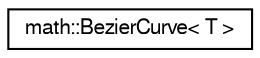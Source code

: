 digraph "Graphical Class Hierarchy"
{
  edge [fontname="FreeSans",fontsize="10",labelfontname="FreeSans",labelfontsize="10"];
  node [fontname="FreeSans",fontsize="10",shape=record];
  rankdir="LR";
  Node0 [label="math::BezierCurve\< T \>",height=0.2,width=0.4,color="black", fillcolor="white", style="filled",URL="$classmath_1_1_bezier_curve.html",tooltip="A class for defining and evaluating Bezier curves in all dimensions. "];
}

